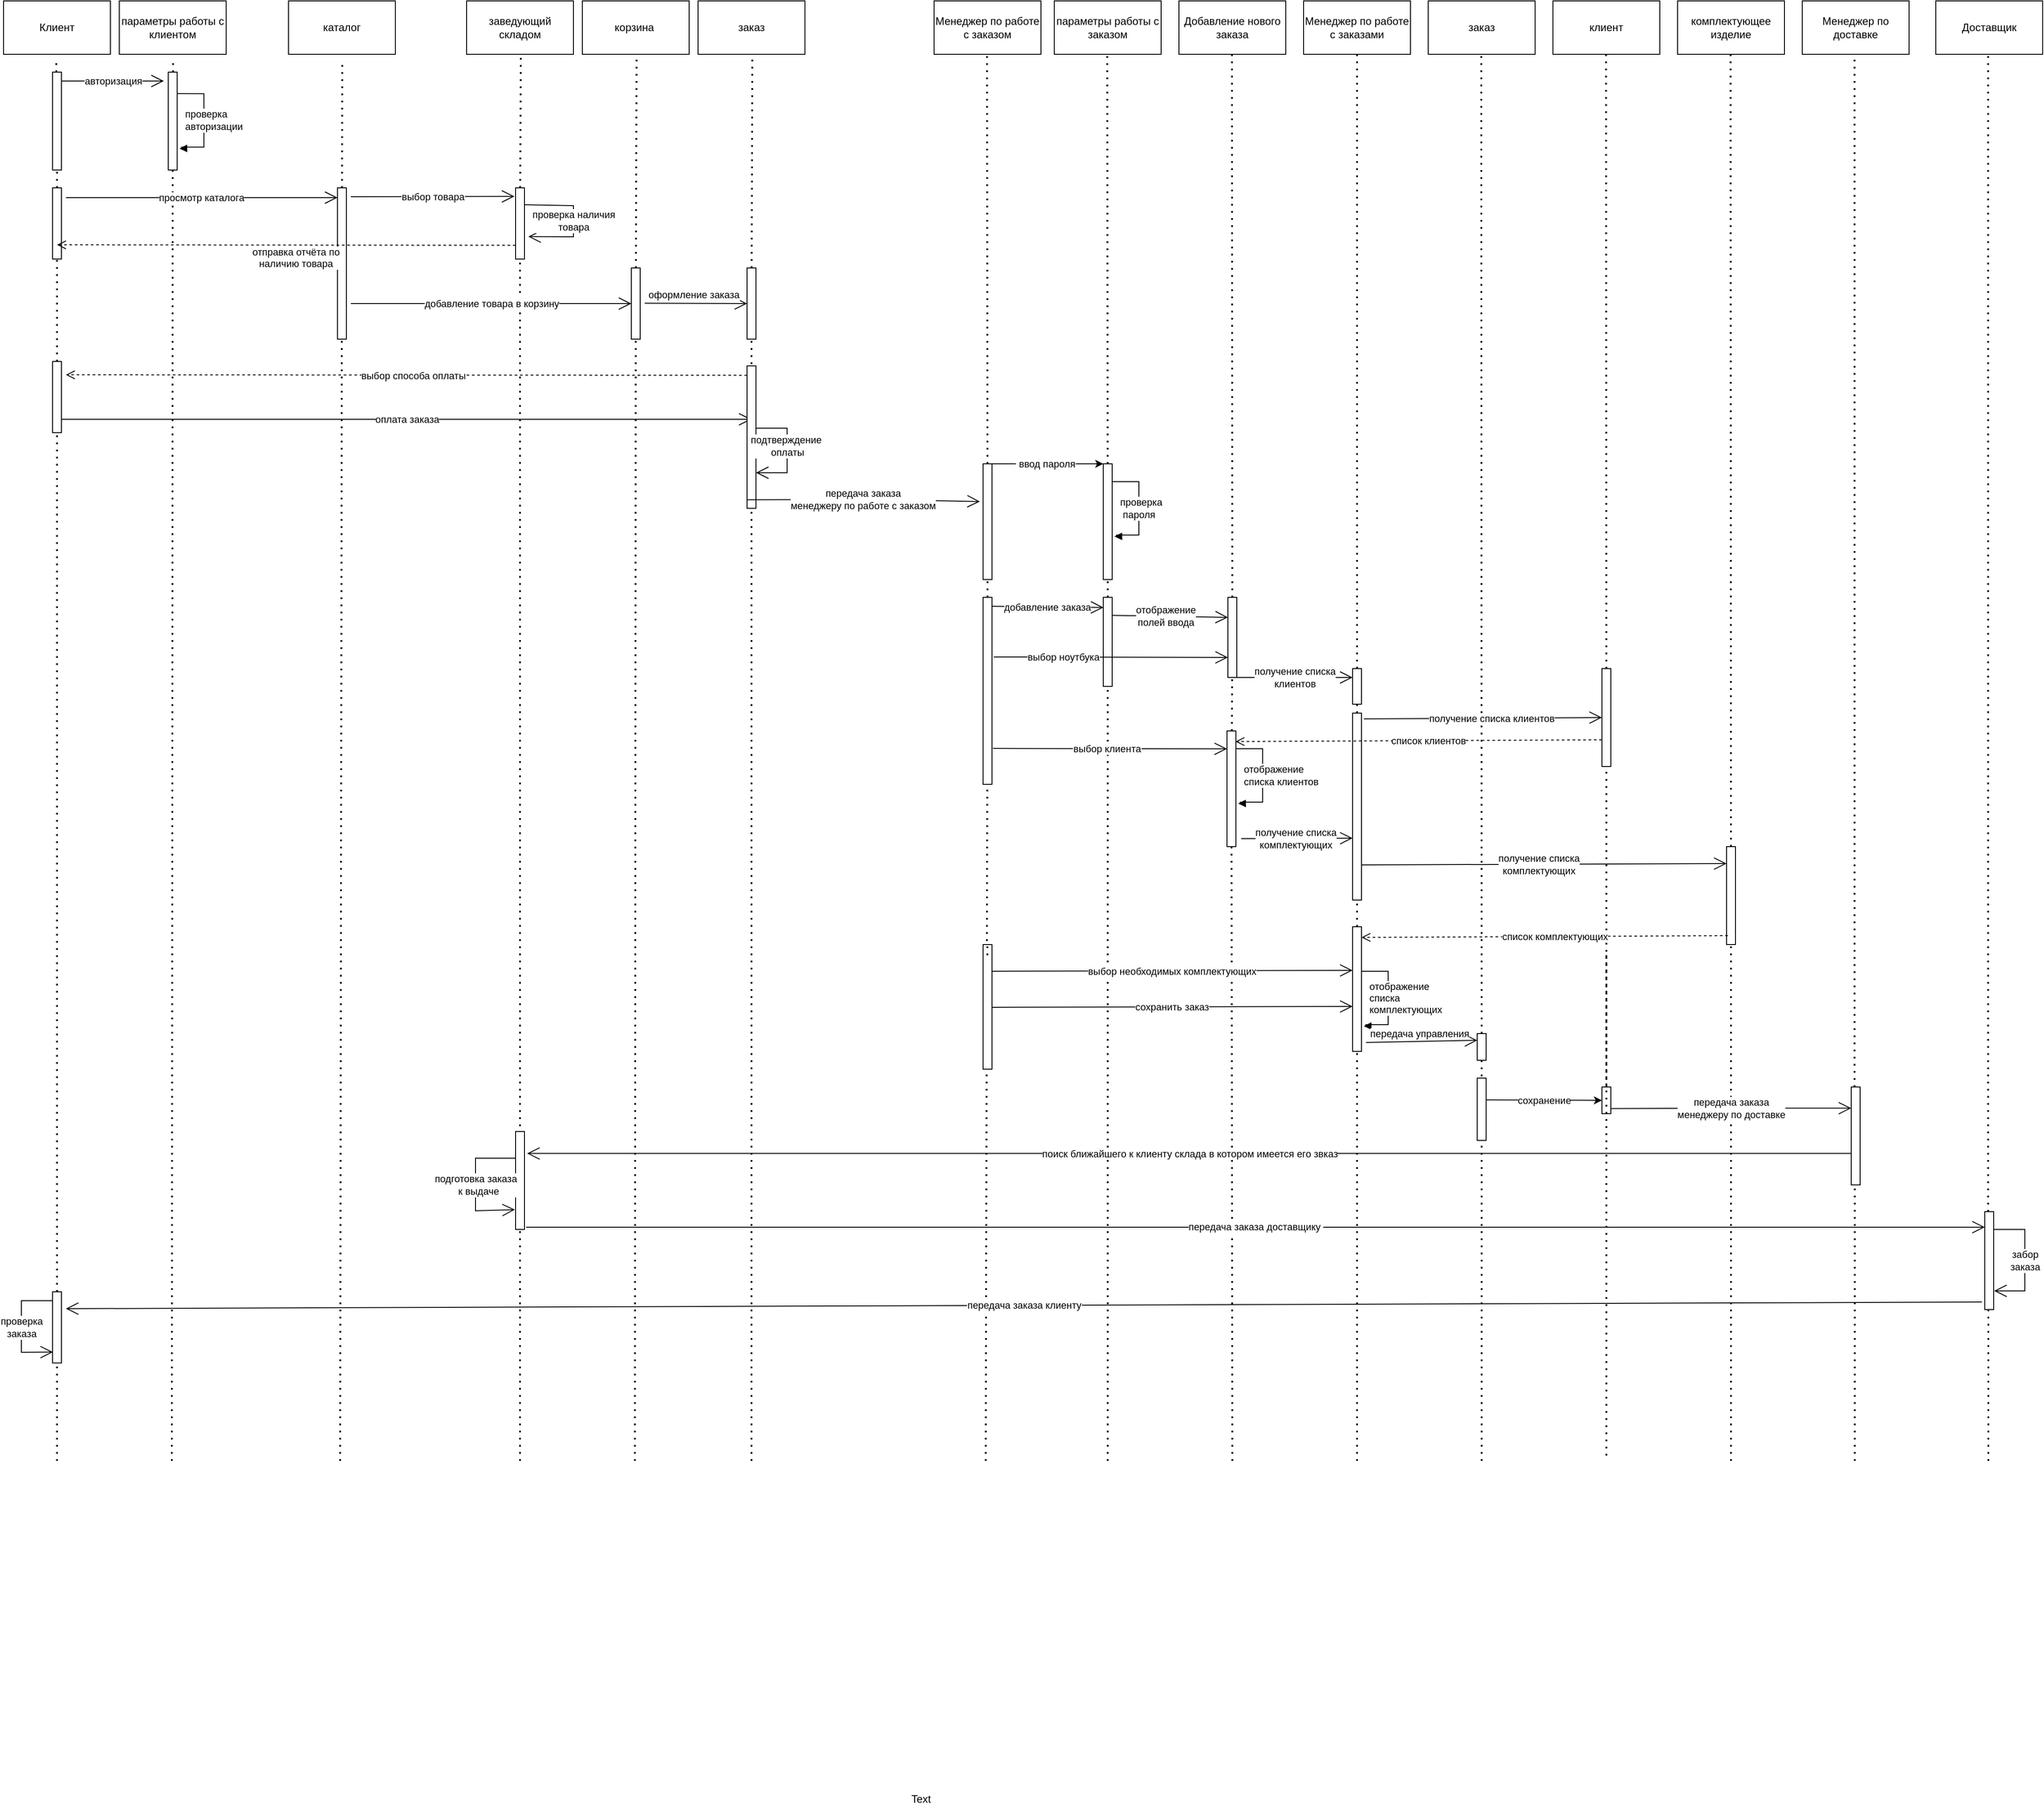 <mxfile version="20.5.3" type="github"><diagram id="D3cl0jSmkVOGp9D-Y4aR" name="Страница 1"><mxGraphModel dx="2815" dy="662" grid="1" gridSize="10" guides="1" tooltips="1" connect="1" arrows="1" fold="1" page="1" pageScale="1" pageWidth="827" pageHeight="1169" math="0" shadow="0"><root><mxCell id="0"/><mxCell id="1" parent="0"/><mxCell id="ZfB3DJJ1F0PXd_A4hIv3-2" value="Менеджер по работе с заказом" style="whiteSpace=wrap;html=1;" parent="1" vertex="1"><mxGeometry x="15" y="80" width="120" height="60" as="geometry"/></mxCell><mxCell id="ZfB3DJJ1F0PXd_A4hIv3-5" value="параметры работы с заказом" style="whiteSpace=wrap;html=1;" parent="1" vertex="1"><mxGeometry x="150" y="80" width="120" height="60" as="geometry"/></mxCell><mxCell id="ZfB3DJJ1F0PXd_A4hIv3-6" value="Добавление нового заказа" style="whiteSpace=wrap;html=1;" parent="1" vertex="1"><mxGeometry x="290" y="80" width="120" height="60" as="geometry"/></mxCell><mxCell id="ZfB3DJJ1F0PXd_A4hIv3-8" value="заказ" style="whiteSpace=wrap;html=1;" parent="1" vertex="1"><mxGeometry x="570" y="80" width="120" height="60" as="geometry"/></mxCell><mxCell id="ZfB3DJJ1F0PXd_A4hIv3-9" value="" style="endArrow=none;dashed=1;html=1;dashPattern=1 3;strokeWidth=2;startArrow=none;rounded=0;" parent="1" source="ZfB3DJJ1F0PXd_A4hIv3-7" edge="1"><mxGeometry width="50" height="50" relative="1" as="geometry"><mxPoint x="74.84" y="1152" as="sourcePoint"/><mxPoint x="74.5" y="140" as="targetPoint"/></mxGeometry></mxCell><mxCell id="ZfB3DJJ1F0PXd_A4hIv3-10" value="" style="endArrow=none;dashed=1;html=1;dashPattern=1 3;strokeWidth=2;startArrow=none;rounded=0;" parent="1" source="ZfB3DJJ1F0PXd_A4hIv3-17" edge="1"><mxGeometry width="50" height="50" relative="1" as="geometry"><mxPoint x="209.84" y="1152" as="sourcePoint"/><mxPoint x="209.5" y="140" as="targetPoint"/></mxGeometry></mxCell><mxCell id="ZfB3DJJ1F0PXd_A4hIv3-11" value="" style="endArrow=none;dashed=1;html=1;dashPattern=1 3;strokeWidth=2;startArrow=none;rounded=0;" parent="1" source="ZfB3DJJ1F0PXd_A4hIv3-29" edge="1"><mxGeometry width="50" height="50" relative="1" as="geometry"><mxPoint x="349.84" y="1152" as="sourcePoint"/><mxPoint x="349.5" y="140" as="targetPoint"/></mxGeometry></mxCell><mxCell id="ZfB3DJJ1F0PXd_A4hIv3-12" value="" style="endArrow=none;dashed=1;html=1;dashPattern=1 3;strokeWidth=2;startArrow=none;rounded=0;" parent="1" source="ZfB3DJJ1F0PXd_A4hIv3-37" target="ZfB3DJJ1F0PXd_A4hIv3-14" edge="1"><mxGeometry width="50" height="50" relative="1" as="geometry"><mxPoint x="489.84" y="1152" as="sourcePoint"/><mxPoint x="489.5" y="140" as="targetPoint"/></mxGeometry></mxCell><mxCell id="ZfB3DJJ1F0PXd_A4hIv3-13" value="" style="endArrow=none;dashed=1;html=1;dashPattern=1 3;strokeWidth=2;startArrow=none;rounded=0;" parent="1" source="ZfB3DJJ1F0PXd_A4hIv3-69" edge="1"><mxGeometry width="50" height="50" relative="1" as="geometry"><mxPoint x="629.84" y="1152" as="sourcePoint"/><mxPoint x="629.5" y="140" as="targetPoint"/></mxGeometry></mxCell><mxCell id="ZfB3DJJ1F0PXd_A4hIv3-14" value="Менеджер по работе с заказами" style="whiteSpace=wrap;html=1;" parent="1" vertex="1"><mxGeometry x="430" y="80" width="120" height="60" as="geometry"/></mxCell><mxCell id="ZfB3DJJ1F0PXd_A4hIv3-7" value="" style="whiteSpace=wrap;html=1;" parent="1" vertex="1"><mxGeometry x="70" y="600" width="10" height="130" as="geometry"/></mxCell><mxCell id="ZfB3DJJ1F0PXd_A4hIv3-15" value="" style="endArrow=none;dashed=1;html=1;dashPattern=1 3;strokeWidth=2;startArrow=none;rounded=0;" parent="1" source="ZfB3DJJ1F0PXd_A4hIv3-24" target="ZfB3DJJ1F0PXd_A4hIv3-7" edge="1"><mxGeometry width="50" height="50" relative="1" as="geometry"><mxPoint x="74.84" y="1592" as="sourcePoint"/><mxPoint x="74.5" y="580" as="targetPoint"/></mxGeometry></mxCell><mxCell id="ZfB3DJJ1F0PXd_A4hIv3-16" value="&amp;nbsp;ввод пароля" style="endArrow=classic;html=1;entryX=0;entryY=0;entryDx=0;entryDy=0;exitX=1;exitY=0;exitDx=0;exitDy=0;rounded=0;" parent="1" source="ZfB3DJJ1F0PXd_A4hIv3-7" target="ZfB3DJJ1F0PXd_A4hIv3-17" edge="1"><mxGeometry x="-0.04" width="50" height="50" relative="1" as="geometry"><mxPoint x="90" y="600" as="sourcePoint"/><mxPoint x="200" y="610" as="targetPoint"/><mxPoint as="offset"/></mxGeometry></mxCell><mxCell id="ZfB3DJJ1F0PXd_A4hIv3-17" value="" style="whiteSpace=wrap;html=1;" parent="1" vertex="1"><mxGeometry x="205" y="600" width="10" height="130" as="geometry"/></mxCell><mxCell id="ZfB3DJJ1F0PXd_A4hIv3-18" value="" style="endArrow=none;dashed=1;html=1;dashPattern=1 3;strokeWidth=2;startArrow=none;rounded=0;" parent="1" source="ZfB3DJJ1F0PXd_A4hIv3-26" target="ZfB3DJJ1F0PXd_A4hIv3-17" edge="1"><mxGeometry width="50" height="50" relative="1" as="geometry"><mxPoint x="209.84" y="1592" as="sourcePoint"/><mxPoint x="209.5" y="580" as="targetPoint"/></mxGeometry></mxCell><mxCell id="ZfB3DJJ1F0PXd_A4hIv3-22" value="проверка&amp;nbsp;&lt;br&gt;&amp;nbsp;пароля" style="edgeStyle=orthogonalEdgeStyle;html=1;align=left;spacingLeft=2;endArrow=block;entryX=1.262;entryY=0.628;entryDx=0;entryDy=0;entryPerimeter=0;rounded=0;" parent="1" target="ZfB3DJJ1F0PXd_A4hIv3-17" edge="1"><mxGeometry x="0.009" y="-25" relative="1" as="geometry"><mxPoint x="215" y="620" as="sourcePoint"/><Array as="points"><mxPoint x="245" y="620"/><mxPoint x="245" y="680"/><mxPoint x="220" y="680"/><mxPoint x="220" y="682"/></Array><mxPoint x="220" y="640" as="targetPoint"/><mxPoint as="offset"/></mxGeometry></mxCell><mxCell id="ZfB3DJJ1F0PXd_A4hIv3-24" value="" style="whiteSpace=wrap;html=1;" parent="1" vertex="1"><mxGeometry x="70" y="750" width="10" height="210" as="geometry"/></mxCell><mxCell id="ZfB3DJJ1F0PXd_A4hIv3-25" value="" style="endArrow=none;dashed=1;html=1;dashPattern=1 3;strokeWidth=2;startArrow=none;rounded=0;" parent="1" target="ZfB3DJJ1F0PXd_A4hIv3-24" edge="1"><mxGeometry width="50" height="50" relative="1" as="geometry"><mxPoint x="73" y="1720" as="sourcePoint"/><mxPoint x="74.989" y="730" as="targetPoint"/></mxGeometry></mxCell><mxCell id="ZfB3DJJ1F0PXd_A4hIv3-27" value="" style="endArrow=none;dashed=1;html=1;dashPattern=1 3;strokeWidth=2;rounded=0;" parent="1" target="ZfB3DJJ1F0PXd_A4hIv3-26" edge="1"><mxGeometry width="50" height="50" relative="1" as="geometry"><mxPoint x="210" y="1720" as="sourcePoint"/><mxPoint x="209.989" y="290" as="targetPoint"/></mxGeometry></mxCell><mxCell id="ZfB3DJJ1F0PXd_A4hIv3-28" value="добавление заказа" style="endArrow=open;endFill=1;endSize=12;html=1;entryX=0.021;entryY=0.114;entryDx=0;entryDy=0;entryPerimeter=0;rounded=0;" parent="1" target="ZfB3DJJ1F0PXd_A4hIv3-26" edge="1"><mxGeometry width="160" relative="1" as="geometry"><mxPoint x="80" y="760" as="sourcePoint"/><mxPoint x="200" y="760" as="targetPoint"/></mxGeometry></mxCell><mxCell id="ZfB3DJJ1F0PXd_A4hIv3-29" value="" style="whiteSpace=wrap;html=1;" parent="1" vertex="1"><mxGeometry x="345" y="750" width="10" height="90" as="geometry"/></mxCell><mxCell id="ZfB3DJJ1F0PXd_A4hIv3-30" value="" style="endArrow=none;dashed=1;html=1;dashPattern=1 3;strokeWidth=2;startArrow=none;rounded=0;" parent="1" source="ZfB3DJJ1F0PXd_A4hIv3-41" target="ZfB3DJJ1F0PXd_A4hIv3-29" edge="1"><mxGeometry width="50" height="50" relative="1" as="geometry"><mxPoint x="349.84" y="1592" as="sourcePoint"/><mxPoint x="349.5" y="580" as="targetPoint"/></mxGeometry></mxCell><mxCell id="ZfB3DJJ1F0PXd_A4hIv3-31" value="отображение &lt;br&gt;полей ввода" style="endArrow=open;endFill=1;endSize=12;html=1;entryX=0;entryY=0.25;entryDx=0;entryDy=0;rounded=0;" parent="1" target="ZfB3DJJ1F0PXd_A4hIv3-29" edge="1"><mxGeometry width="160" relative="1" as="geometry"><mxPoint x="205" y="770" as="sourcePoint"/><mxPoint x="340" y="770" as="targetPoint"/></mxGeometry></mxCell><mxCell id="ZfB3DJJ1F0PXd_A4hIv3-26" value="" style="whiteSpace=wrap;html=1;" parent="1" vertex="1"><mxGeometry x="205" y="750" width="10" height="100" as="geometry"/></mxCell><mxCell id="ZfB3DJJ1F0PXd_A4hIv3-35" value="выбор ноутбука" style="endArrow=open;endFill=1;endSize=12;html=1;entryX=0;entryY=0.75;entryDx=0;entryDy=0;rounded=0;" parent="1" target="ZfB3DJJ1F0PXd_A4hIv3-29" edge="1"><mxGeometry x="-0.407" width="160" relative="1" as="geometry"><mxPoint x="82" y="817" as="sourcePoint"/><mxPoint x="240" y="820" as="targetPoint"/><mxPoint as="offset"/></mxGeometry></mxCell><mxCell id="ZfB3DJJ1F0PXd_A4hIv3-37" value="" style="whiteSpace=wrap;html=1;" parent="1" vertex="1"><mxGeometry x="485" y="830" width="10" height="40" as="geometry"/></mxCell><mxCell id="ZfB3DJJ1F0PXd_A4hIv3-38" value="" style="endArrow=none;dashed=1;html=1;dashPattern=1 3;strokeWidth=2;startArrow=none;rounded=0;" parent="1" source="ZfB3DJJ1F0PXd_A4hIv3-46" target="ZfB3DJJ1F0PXd_A4hIv3-37" edge="1"><mxGeometry width="50" height="50" relative="1" as="geometry"><mxPoint x="489.84" y="1592" as="sourcePoint"/><mxPoint x="489.995" y="580" as="targetPoint"/></mxGeometry></mxCell><mxCell id="ZfB3DJJ1F0PXd_A4hIv3-39" value="получение списка &lt;br&gt;клиентов" style="endArrow=open;endFill=1;endSize=12;html=1;entryX=0;entryY=0.25;entryDx=0;entryDy=0;rounded=0;" parent="1" target="ZfB3DJJ1F0PXd_A4hIv3-37" edge="1"><mxGeometry x="0.071" width="160" relative="1" as="geometry"><mxPoint x="345" y="840" as="sourcePoint"/><mxPoint x="608" y="840.5" as="targetPoint"/><mxPoint as="offset"/></mxGeometry></mxCell><mxCell id="ZfB3DJJ1F0PXd_A4hIv3-41" value="" style="whiteSpace=wrap;html=1;" parent="1" vertex="1"><mxGeometry x="344" y="900" width="10" height="130" as="geometry"/></mxCell><mxCell id="ZfB3DJJ1F0PXd_A4hIv3-42" value="" style="endArrow=none;dashed=1;html=1;dashPattern=1 3;strokeWidth=2;rounded=0;" parent="1" target="ZfB3DJJ1F0PXd_A4hIv3-41" edge="1"><mxGeometry width="50" height="50" relative="1" as="geometry"><mxPoint x="350" y="1720" as="sourcePoint"/><mxPoint x="349.991" y="400" as="targetPoint"/></mxGeometry></mxCell><mxCell id="ZfB3DJJ1F0PXd_A4hIv3-43" value="выбор клиента" style="endArrow=open;endFill=1;endSize=12;html=1;entryX=0;entryY=0.75;entryDx=0;entryDy=0;rounded=0;" parent="1" edge="1"><mxGeometry x="-0.027" width="160" relative="1" as="geometry"><mxPoint x="81" y="919.66" as="sourcePoint"/><mxPoint x="344" y="920.16" as="targetPoint"/><mxPoint as="offset"/></mxGeometry></mxCell><mxCell id="ZfB3DJJ1F0PXd_A4hIv3-45" value="отображение &lt;br&gt;списка клиентов" style="edgeStyle=orthogonalEdgeStyle;html=1;align=left;spacingLeft=2;endArrow=block;entryX=1.262;entryY=0.628;entryDx=0;entryDy=0;entryPerimeter=0;rounded=0;" parent="1" edge="1"><mxGeometry x="0.009" y="-25" relative="1" as="geometry"><mxPoint x="354" y="920" as="sourcePoint"/><Array as="points"><mxPoint x="384" y="920"/><mxPoint x="384" y="980"/><mxPoint x="359" y="980"/><mxPoint x="359" y="982"/></Array><mxPoint x="356.62" y="981.64" as="targetPoint"/><mxPoint as="offset"/></mxGeometry></mxCell><mxCell id="ZfB3DJJ1F0PXd_A4hIv3-46" value="" style="whiteSpace=wrap;html=1;" parent="1" vertex="1"><mxGeometry x="485" y="880" width="10" height="210" as="geometry"/></mxCell><mxCell id="ZfB3DJJ1F0PXd_A4hIv3-47" value="" style="endArrow=none;dashed=1;html=1;dashPattern=1 3;strokeWidth=2;rounded=0;" parent="1" target="ZfB3DJJ1F0PXd_A4hIv3-46" edge="1"><mxGeometry width="50" height="50" relative="1" as="geometry"><mxPoint x="490" y="1720" as="sourcePoint"/><mxPoint x="489.996" y="430" as="targetPoint"/></mxGeometry></mxCell><mxCell id="ZfB3DJJ1F0PXd_A4hIv3-48" value="комплектующее изделие" style="whiteSpace=wrap;html=1;" parent="1" vertex="1"><mxGeometry x="850" y="80" width="120" height="60" as="geometry"/></mxCell><mxCell id="ZfB3DJJ1F0PXd_A4hIv3-49" value="клиент" style="whiteSpace=wrap;html=1;" parent="1" vertex="1"><mxGeometry x="710" y="80" width="120" height="60" as="geometry"/></mxCell><mxCell id="ZfB3DJJ1F0PXd_A4hIv3-50" value="" style="endArrow=none;dashed=1;html=1;dashPattern=1 3;strokeWidth=2;startArrow=none;rounded=0;" parent="1" source="ZfB3DJJ1F0PXd_A4hIv3-51" edge="1"><mxGeometry width="50" height="50" relative="1" as="geometry"><mxPoint x="770.0" y="1152" as="sourcePoint"/><mxPoint x="769.66" y="140" as="targetPoint"/></mxGeometry></mxCell><mxCell id="ZfB3DJJ1F0PXd_A4hIv3-51" value="" style="whiteSpace=wrap;html=1;" parent="1" vertex="1"><mxGeometry x="765" y="830" width="10" height="110" as="geometry"/></mxCell><mxCell id="ZfB3DJJ1F0PXd_A4hIv3-52" value="" style="endArrow=none;dashed=1;html=1;dashPattern=1 3;strokeWidth=2;startArrow=none;rounded=0;" parent="1" source="ZfB3DJJ1F0PXd_A4hIv3-73" target="ZfB3DJJ1F0PXd_A4hIv3-51" edge="1"><mxGeometry width="50" height="50" relative="1" as="geometry"><mxPoint x="770" y="1592" as="sourcePoint"/><mxPoint x="769.66" y="580" as="targetPoint"/></mxGeometry></mxCell><mxCell id="ZfB3DJJ1F0PXd_A4hIv3-53" value="получение списка клиентов" style="endArrow=open;endFill=1;endSize=12;html=1;entryX=0;entryY=0.5;entryDx=0;entryDy=0;exitX=1.262;exitY=0.031;exitDx=0;exitDy=0;exitPerimeter=0;rounded=0;" parent="1" source="ZfB3DJJ1F0PXd_A4hIv3-46" target="ZfB3DJJ1F0PXd_A4hIv3-51" edge="1"><mxGeometry x="0.071" width="160" relative="1" as="geometry"><mxPoint x="625" y="854.66" as="sourcePoint"/><mxPoint x="765" y="854.66" as="targetPoint"/><mxPoint as="offset"/></mxGeometry></mxCell><mxCell id="ZfB3DJJ1F0PXd_A4hIv3-56" value="список клиентов" style="html=1;verticalAlign=bottom;endArrow=open;dashed=1;endSize=8;entryX=0.948;entryY=0.092;entryDx=0;entryDy=0;entryPerimeter=0;rounded=0;" parent="1" target="ZfB3DJJ1F0PXd_A4hIv3-41" edge="1"><mxGeometry x="-0.052" y="9" relative="1" as="geometry"><mxPoint x="765" y="910" as="sourcePoint"/><mxPoint x="685" y="910" as="targetPoint"/><mxPoint as="offset"/></mxGeometry></mxCell><mxCell id="ZfB3DJJ1F0PXd_A4hIv3-57" value="получение списка &lt;br&gt;комплектующих" style="endArrow=open;endFill=1;endSize=12;html=1;entryX=0;entryY=0.75;entryDx=0;entryDy=0;rounded=0;" parent="1" edge="1"><mxGeometry x="-0.027" width="160" relative="1" as="geometry"><mxPoint x="360" y="1021" as="sourcePoint"/><mxPoint x="485" y="1020.5" as="targetPoint"/><mxPoint as="offset"/></mxGeometry></mxCell><mxCell id="ZfB3DJJ1F0PXd_A4hIv3-58" value="" style="endArrow=none;dashed=1;html=1;dashPattern=1 3;strokeWidth=2;startArrow=none;rounded=0;" parent="1" source="ZfB3DJJ1F0PXd_A4hIv3-59" edge="1"><mxGeometry width="50" height="50" relative="1" as="geometry"><mxPoint x="909.84" y="1152" as="sourcePoint"/><mxPoint x="909.5" y="140" as="targetPoint"/></mxGeometry></mxCell><mxCell id="ZfB3DJJ1F0PXd_A4hIv3-59" value="" style="whiteSpace=wrap;html=1;" parent="1" vertex="1"><mxGeometry x="905" y="1030" width="10" height="110" as="geometry"/></mxCell><mxCell id="ZfB3DJJ1F0PXd_A4hIv3-60" value="" style="endArrow=none;dashed=1;html=1;dashPattern=1 3;strokeWidth=2;rounded=0;" parent="1" target="ZfB3DJJ1F0PXd_A4hIv3-59" edge="1"><mxGeometry width="50" height="50" relative="1" as="geometry"><mxPoint x="910" y="1720" as="sourcePoint"/><mxPoint x="909.5" y="140" as="targetPoint"/></mxGeometry></mxCell><mxCell id="ZfB3DJJ1F0PXd_A4hIv3-61" value="получение списка &lt;br&gt;комплектующих" style="endArrow=open;endFill=1;endSize=12;html=1;entryX=0;entryY=0.173;entryDx=0;entryDy=0;entryPerimeter=0;rounded=0;" parent="1" target="ZfB3DJJ1F0PXd_A4hIv3-59" edge="1"><mxGeometry x="-0.027" width="160" relative="1" as="geometry"><mxPoint x="495" y="1050.5" as="sourcePoint"/><mxPoint x="620" y="1050" as="targetPoint"/><mxPoint as="offset"/></mxGeometry></mxCell><mxCell id="ZfB3DJJ1F0PXd_A4hIv3-62" value="список комплектующих" style="html=1;verticalAlign=bottom;endArrow=open;dashed=1;endSize=8;entryX=0.948;entryY=0.092;entryDx=0;entryDy=0;entryPerimeter=0;rounded=0;" parent="1" edge="1"><mxGeometry x="-0.052" y="9" relative="1" as="geometry"><mxPoint x="906.52" y="1130" as="sourcePoint"/><mxPoint x="495" y="1131.96" as="targetPoint"/><mxPoint as="offset"/></mxGeometry></mxCell><mxCell id="ZfB3DJJ1F0PXd_A4hIv3-63" value="" style="whiteSpace=wrap;html=1;" parent="1" vertex="1"><mxGeometry x="485" y="1120" width="10" height="140" as="geometry"/></mxCell><mxCell id="ZfB3DJJ1F0PXd_A4hIv3-64" value="" style="whiteSpace=wrap;html=1;" parent="1" vertex="1"><mxGeometry x="70" y="1140" width="10" height="140" as="geometry"/></mxCell><mxCell id="ZfB3DJJ1F0PXd_A4hIv3-65" value="" style="endArrow=none;dashed=1;html=1;dashPattern=1 3;strokeWidth=2;rounded=0;" parent="1" target="ZfB3DJJ1F0PXd_A4hIv3-64" edge="1"><mxGeometry width="50" height="50" relative="1" as="geometry"><mxPoint x="74.84" y="1152" as="sourcePoint"/><mxPoint x="74.977" y="520" as="targetPoint"/></mxGeometry></mxCell><mxCell id="ZfB3DJJ1F0PXd_A4hIv3-66" value="выбор необходимых комплектующих" style="endArrow=open;endFill=1;endSize=12;html=1;entryX=0;entryY=0.35;entryDx=0;entryDy=0;entryPerimeter=0;rounded=0;" parent="1" target="ZfB3DJJ1F0PXd_A4hIv3-63" edge="1"><mxGeometry width="160" relative="1" as="geometry"><mxPoint x="80" y="1170" as="sourcePoint"/><mxPoint x="240" y="1170" as="targetPoint"/></mxGeometry></mxCell><mxCell id="ZfB3DJJ1F0PXd_A4hIv3-67" value="сохранить заказ" style="endArrow=open;endFill=1;endSize=12;html=1;entryX=0;entryY=0.35;entryDx=0;entryDy=0;entryPerimeter=0;rounded=0;" parent="1" edge="1"><mxGeometry width="160" relative="1" as="geometry"><mxPoint x="80" y="1210.5" as="sourcePoint"/><mxPoint x="485" y="1209.5" as="targetPoint"/></mxGeometry></mxCell><mxCell id="ZfB3DJJ1F0PXd_A4hIv3-68" value="отображение &lt;br&gt;списка &lt;br&gt;комплектующих" style="edgeStyle=orthogonalEdgeStyle;html=1;align=left;spacingLeft=2;endArrow=block;entryX=1.262;entryY=0.628;entryDx=0;entryDy=0;entryPerimeter=0;rounded=0;" parent="1" edge="1"><mxGeometry x="0.009" y="-25" relative="1" as="geometry"><mxPoint x="495" y="1170" as="sourcePoint"/><Array as="points"><mxPoint x="525" y="1170"/><mxPoint x="525" y="1230"/><mxPoint x="500" y="1230"/><mxPoint x="500" y="1232"/></Array><mxPoint x="497.62" y="1231.64" as="targetPoint"/><mxPoint as="offset"/></mxGeometry></mxCell><mxCell id="ZfB3DJJ1F0PXd_A4hIv3-69" value="" style="whiteSpace=wrap;html=1;" parent="1" vertex="1"><mxGeometry x="625" y="1240" width="10" height="30" as="geometry"/></mxCell><mxCell id="ZfB3DJJ1F0PXd_A4hIv3-70" value="" style="endArrow=none;dashed=1;html=1;dashPattern=1 3;strokeWidth=2;startArrow=none;rounded=0;" parent="1" target="ZfB3DJJ1F0PXd_A4hIv3-69" edge="1"><mxGeometry width="50" height="50" relative="1" as="geometry"><mxPoint x="630" y="1720" as="sourcePoint"/><mxPoint x="629.5" y="580" as="targetPoint"/></mxGeometry></mxCell><mxCell id="ZfB3DJJ1F0PXd_A4hIv3-71" value="" style="whiteSpace=wrap;html=1;" parent="1" vertex="1"><mxGeometry x="625" y="1290" width="10" height="70" as="geometry"/></mxCell><mxCell id="ZfB3DJJ1F0PXd_A4hIv3-73" value="" style="whiteSpace=wrap;html=1;" parent="1" vertex="1"><mxGeometry x="765" y="1300" width="10" height="30" as="geometry"/></mxCell><mxCell id="ZfB3DJJ1F0PXd_A4hIv3-74" value="" style="endArrow=none;dashed=1;html=1;dashPattern=1 3;strokeWidth=2;rounded=0;" parent="1" edge="1"><mxGeometry width="50" height="50" relative="1" as="geometry"><mxPoint x="770" y="1152" as="sourcePoint"/><mxPoint x="770" y="1720" as="targetPoint"/></mxGeometry></mxCell><mxCell id="ZfB3DJJ1F0PXd_A4hIv3-75" value="сохранение" style="endArrow=classic;html=1;entryX=0;entryY=0.5;entryDx=0;entryDy=0;exitX=1;exitY=0;exitDx=0;exitDy=0;rounded=0;" parent="1" target="ZfB3DJJ1F0PXd_A4hIv3-73" edge="1"><mxGeometry width="50" height="50" relative="1" as="geometry"><mxPoint x="635" y="1314.5" as="sourcePoint"/><mxPoint x="760" y="1314.5" as="targetPoint"/></mxGeometry></mxCell><mxCell id="ZfB3DJJ1F0PXd_A4hIv3-76" value="передача управления" style="endArrow=open;endFill=1;endSize=12;html=1;entryX=0;entryY=0.25;entryDx=0;entryDy=0;rounded=0;" parent="1" target="ZfB3DJJ1F0PXd_A4hIv3-69" edge="1"><mxGeometry x="-0.037" y="9" width="160" relative="1" as="geometry"><mxPoint x="500" y="1250" as="sourcePoint"/><mxPoint x="635" y="1250" as="targetPoint"/><mxPoint as="offset"/></mxGeometry></mxCell><mxCell id="aEHaDjH2-V7Qz7xrTCSI-2" value="заказ" style="whiteSpace=wrap;html=1;" parent="1" vertex="1"><mxGeometry x="-250" y="80" width="120" height="60" as="geometry"/></mxCell><mxCell id="aEHaDjH2-V7Qz7xrTCSI-3" value="корзина&amp;nbsp;" style="whiteSpace=wrap;html=1;" parent="1" vertex="1"><mxGeometry x="-380" y="80" width="120" height="60" as="geometry"/></mxCell><mxCell id="aEHaDjH2-V7Qz7xrTCSI-4" value="заведующий складом" style="whiteSpace=wrap;html=1;" parent="1" vertex="1"><mxGeometry x="-510" y="80" width="120" height="60" as="geometry"/></mxCell><mxCell id="aEHaDjH2-V7Qz7xrTCSI-6" value="каталог" style="whiteSpace=wrap;html=1;" parent="1" vertex="1"><mxGeometry x="-710" y="80" width="120" height="60" as="geometry"/></mxCell><mxCell id="aEHaDjH2-V7Qz7xrTCSI-7" value="" style="whiteSpace=wrap;html=1;" parent="1" vertex="1"><mxGeometry x="-900" y="80" width="120" height="60" as="geometry"/></mxCell><mxCell id="aEHaDjH2-V7Qz7xrTCSI-8" value="Клиент" style="whiteSpace=wrap;html=1;" parent="1" vertex="1"><mxGeometry x="-1030" y="80" width="120" height="60" as="geometry"/></mxCell><mxCell id="aEHaDjH2-V7Qz7xrTCSI-13" value="" style="endArrow=none;dashed=1;html=1;dashPattern=1 3;strokeWidth=2;startArrow=none;rounded=0;" parent="1" source="aEHaDjH2-V7Qz7xrTCSI-24" edge="1"><mxGeometry x="0.059" y="59" width="50" height="50" relative="1" as="geometry"><mxPoint x="-972" y="1213.333" as="sourcePoint"/><mxPoint x="-970.83" y="150" as="targetPoint"/><mxPoint as="offset"/></mxGeometry></mxCell><mxCell id="aEHaDjH2-V7Qz7xrTCSI-14" value="" style="endArrow=none;dashed=1;html=1;dashPattern=1 3;strokeWidth=2;startArrow=none;rounded=0;" parent="1" source="aEHaDjH2-V7Qz7xrTCSI-27" edge="1"><mxGeometry width="50" height="50" relative="1" as="geometry"><mxPoint x="-840.83" y="1213.333" as="sourcePoint"/><mxPoint x="-839.66" y="150" as="targetPoint"/></mxGeometry></mxCell><mxCell id="aEHaDjH2-V7Qz7xrTCSI-15" value="" style="endArrow=none;dashed=1;html=1;dashPattern=1 3;strokeWidth=2;startArrow=none;rounded=0;" parent="1" source="aEHaDjH2-V7Qz7xrTCSI-34" edge="1"><mxGeometry width="50" height="50" relative="1" as="geometry"><mxPoint x="-650.83" y="1213.333" as="sourcePoint"/><mxPoint x="-649.66" y="150" as="targetPoint"/></mxGeometry></mxCell><mxCell id="aEHaDjH2-V7Qz7xrTCSI-17" value="" style="endArrow=none;dashed=1;html=1;dashPattern=1 3;strokeWidth=2;startArrow=none;rounded=0;" parent="1" source="aEHaDjH2-V7Qz7xrTCSI-40" edge="1"><mxGeometry width="50" height="50" relative="1" as="geometry"><mxPoint x="-450.25" y="1203.333" as="sourcePoint"/><mxPoint x="-449.08" y="140" as="targetPoint"/></mxGeometry></mxCell><mxCell id="aEHaDjH2-V7Qz7xrTCSI-18" value="" style="endArrow=none;dashed=1;html=1;dashPattern=1 3;strokeWidth=2;startArrow=none;rounded=0;" parent="1" source="aEHaDjH2-V7Qz7xrTCSI-48" edge="1"><mxGeometry width="50" height="50" relative="1" as="geometry"><mxPoint x="-320.25" y="1203.333" as="sourcePoint"/><mxPoint x="-319.08" y="140" as="targetPoint"/></mxGeometry></mxCell><mxCell id="aEHaDjH2-V7Qz7xrTCSI-20" value="" style="endArrow=none;dashed=1;html=1;dashPattern=1 3;strokeWidth=2;startArrow=none;rounded=0;" parent="1" source="aEHaDjH2-V7Qz7xrTCSI-55" edge="1"><mxGeometry width="50" height="50" relative="1" as="geometry"><mxPoint x="-190.25" y="1203.333" as="sourcePoint"/><mxPoint x="-189.08" y="140" as="targetPoint"/></mxGeometry></mxCell><mxCell id="aEHaDjH2-V7Qz7xrTCSI-24" value="" style="whiteSpace=wrap;html=1;" parent="1" vertex="1"><mxGeometry x="-975" y="160" width="10" height="110" as="geometry"/></mxCell><mxCell id="aEHaDjH2-V7Qz7xrTCSI-25" value="" style="endArrow=none;dashed=1;html=1;dashPattern=1 3;strokeWidth=2;startArrow=none;rounded=0;" parent="1" source="aEHaDjH2-V7Qz7xrTCSI-32" target="aEHaDjH2-V7Qz7xrTCSI-24" edge="1"><mxGeometry x="0.059" y="59" width="50" height="50" relative="1" as="geometry"><mxPoint x="-972" y="1213.333" as="sourcePoint"/><mxPoint x="-970.83" y="150" as="targetPoint"/><mxPoint as="offset"/></mxGeometry></mxCell><mxCell id="aEHaDjH2-V7Qz7xrTCSI-26" value="параметры работы с клиентом" style="whiteSpace=wrap;html=1;" parent="1" vertex="1"><mxGeometry x="-900" y="80" width="120" height="60" as="geometry"/></mxCell><mxCell id="aEHaDjH2-V7Qz7xrTCSI-27" value="" style="whiteSpace=wrap;html=1;" parent="1" vertex="1"><mxGeometry x="-845" y="160" width="10" height="110" as="geometry"/></mxCell><mxCell id="aEHaDjH2-V7Qz7xrTCSI-28" value="" style="endArrow=none;dashed=1;html=1;dashPattern=1 3;strokeWidth=2;startArrow=none;rounded=0;" parent="1" target="aEHaDjH2-V7Qz7xrTCSI-27" edge="1"><mxGeometry width="50" height="50" relative="1" as="geometry"><mxPoint x="-841" y="1720" as="sourcePoint"/><mxPoint x="-839.66" y="150" as="targetPoint"/></mxGeometry></mxCell><mxCell id="aEHaDjH2-V7Qz7xrTCSI-29" value="авторизация" style="endArrow=open;endFill=1;endSize=12;html=1;rounded=0;" parent="1" edge="1"><mxGeometry width="160" relative="1" as="geometry"><mxPoint x="-965" y="170" as="sourcePoint"/><mxPoint x="-850" y="170" as="targetPoint"/></mxGeometry></mxCell><mxCell id="aEHaDjH2-V7Qz7xrTCSI-30" value="проверка &lt;br&gt;авторизации" style="edgeStyle=orthogonalEdgeStyle;html=1;align=left;spacingLeft=2;endArrow=block;entryX=1.262;entryY=0.628;entryDx=0;entryDy=0;entryPerimeter=0;rounded=0;" parent="1" edge="1"><mxGeometry x="0.009" y="-25" relative="1" as="geometry"><mxPoint x="-835" y="184.18" as="sourcePoint"/><Array as="points"><mxPoint x="-805" y="184.18"/><mxPoint x="-805" y="244.18"/><mxPoint x="-830" y="244.18"/><mxPoint x="-830" y="246.18"/></Array><mxPoint x="-832.38" y="245.82" as="targetPoint"/><mxPoint as="offset"/></mxGeometry></mxCell><mxCell id="aEHaDjH2-V7Qz7xrTCSI-32" value="" style="whiteSpace=wrap;html=1;" parent="1" vertex="1"><mxGeometry x="-975" y="290" width="10" height="80" as="geometry"/></mxCell><mxCell id="aEHaDjH2-V7Qz7xrTCSI-33" value="" style="endArrow=none;dashed=1;html=1;dashPattern=1 3;strokeWidth=2;startArrow=none;rounded=0;" parent="1" source="HXMosi2Rfnzd-5hlv8M6-1" target="aEHaDjH2-V7Qz7xrTCSI-32" edge="1"><mxGeometry x="0.059" y="59" width="50" height="50" relative="1" as="geometry"><mxPoint x="-972" y="1213.333" as="sourcePoint"/><mxPoint x="-970.11" y="270" as="targetPoint"/><mxPoint as="offset"/></mxGeometry></mxCell><mxCell id="aEHaDjH2-V7Qz7xrTCSI-34" value="" style="whiteSpace=wrap;html=1;" parent="1" vertex="1"><mxGeometry x="-655" y="290" width="10" height="170" as="geometry"/></mxCell><mxCell id="aEHaDjH2-V7Qz7xrTCSI-35" value="" style="endArrow=none;dashed=1;html=1;dashPattern=1 3;strokeWidth=2;startArrow=none;rounded=0;" parent="1" target="aEHaDjH2-V7Qz7xrTCSI-34" edge="1"><mxGeometry width="50" height="50" relative="1" as="geometry"><mxPoint x="-652" y="1720" as="sourcePoint"/><mxPoint x="-649.66" y="150" as="targetPoint"/></mxGeometry></mxCell><mxCell id="aEHaDjH2-V7Qz7xrTCSI-36" value="просмотр каталога" style="endArrow=open;endFill=1;endSize=12;html=1;exitX=1.5;exitY=0.138;exitDx=0;exitDy=0;exitPerimeter=0;rounded=0;" parent="1" source="aEHaDjH2-V7Qz7xrTCSI-32" edge="1"><mxGeometry width="160" relative="1" as="geometry"><mxPoint x="-903" y="300" as="sourcePoint"/><mxPoint x="-655" y="301" as="targetPoint"/></mxGeometry></mxCell><mxCell id="aEHaDjH2-V7Qz7xrTCSI-40" value="" style="whiteSpace=wrap;html=1;" parent="1" vertex="1"><mxGeometry x="-455" y="290" width="10" height="80" as="geometry"/></mxCell><mxCell id="aEHaDjH2-V7Qz7xrTCSI-41" value="" style="endArrow=none;dashed=1;html=1;dashPattern=1 3;strokeWidth=2;startArrow=none;rounded=0;" parent="1" target="aEHaDjH2-V7Qz7xrTCSI-40" edge="1"><mxGeometry width="50" height="50" relative="1" as="geometry"><mxPoint x="-450" y="1720" as="sourcePoint"/><mxPoint x="-449.08" y="140" as="targetPoint"/></mxGeometry></mxCell><mxCell id="aEHaDjH2-V7Qz7xrTCSI-42" value="выбор товара" style="endArrow=open;endFill=1;endSize=12;html=1;entryX=-0.13;entryY=0.12;entryDx=0;entryDy=0;entryPerimeter=0;rounded=0;" parent="1" target="aEHaDjH2-V7Qz7xrTCSI-40" edge="1"><mxGeometry width="160" relative="1" as="geometry"><mxPoint x="-640" y="300" as="sourcePoint"/><mxPoint x="-585" y="300" as="targetPoint"/></mxGeometry></mxCell><mxCell id="aEHaDjH2-V7Qz7xrTCSI-43" value="проверка наличия&lt;br&gt;товара" style="endArrow=open;endFill=1;endSize=12;html=1;entryX=1.435;entryY=0.685;entryDx=0;entryDy=0;entryPerimeter=0;rounded=0;" parent="1" target="aEHaDjH2-V7Qz7xrTCSI-40" edge="1"><mxGeometry x="0.024" width="160" relative="1" as="geometry"><mxPoint x="-445" y="309" as="sourcePoint"/><mxPoint x="-330" y="309" as="targetPoint"/><Array as="points"><mxPoint x="-390" y="310"/><mxPoint x="-390" y="345"/></Array><mxPoint as="offset"/></mxGeometry></mxCell><mxCell id="aEHaDjH2-V7Qz7xrTCSI-45" value="отправка отчёта по &lt;br&gt;наличию товара" style="html=1;verticalAlign=bottom;endArrow=open;dashed=1;endSize=8;rounded=0;" parent="1" edge="1"><mxGeometry x="-0.043" y="30" relative="1" as="geometry"><mxPoint x="-455" y="354.57" as="sourcePoint"/><mxPoint x="-970" y="354" as="targetPoint"/><mxPoint as="offset"/></mxGeometry></mxCell><mxCell id="aEHaDjH2-V7Qz7xrTCSI-48" value="" style="whiteSpace=wrap;html=1;" parent="1" vertex="1"><mxGeometry x="-325" y="380" width="10" height="80" as="geometry"/></mxCell><mxCell id="aEHaDjH2-V7Qz7xrTCSI-49" value="" style="endArrow=none;dashed=1;html=1;dashPattern=1 3;strokeWidth=2;startArrow=none;rounded=0;" parent="1" target="aEHaDjH2-V7Qz7xrTCSI-48" edge="1"><mxGeometry width="50" height="50" relative="1" as="geometry"><mxPoint x="-321" y="1720" as="sourcePoint"/><mxPoint x="-319.08" y="140" as="targetPoint"/></mxGeometry></mxCell><mxCell id="aEHaDjH2-V7Qz7xrTCSI-50" value="добавление товара в корзину" style="endArrow=open;endFill=1;endSize=12;html=1;entryX=0;entryY=0.5;entryDx=0;entryDy=0;rounded=0;" parent="1" target="aEHaDjH2-V7Qz7xrTCSI-48" edge="1"><mxGeometry width="160" relative="1" as="geometry"><mxPoint x="-640" y="420" as="sourcePoint"/><mxPoint x="-545" y="419.57" as="targetPoint"/></mxGeometry></mxCell><mxCell id="aEHaDjH2-V7Qz7xrTCSI-55" value="" style="whiteSpace=wrap;html=1;" parent="1" vertex="1"><mxGeometry x="-195" y="380" width="10" height="80" as="geometry"/></mxCell><mxCell id="aEHaDjH2-V7Qz7xrTCSI-56" value="" style="endArrow=none;dashed=1;html=1;dashPattern=1 3;strokeWidth=2;startArrow=none;rounded=0;" parent="1" target="aEHaDjH2-V7Qz7xrTCSI-55" edge="1"><mxGeometry width="50" height="50" relative="1" as="geometry"><mxPoint x="-190" y="1720" as="sourcePoint"/><mxPoint x="-189.08" y="140" as="targetPoint"/></mxGeometry></mxCell><mxCell id="aEHaDjH2-V7Qz7xrTCSI-57" value="оформление заказа" style="endArrow=open;endFill=1;endSize=12;html=1;rounded=0;" parent="1" edge="1"><mxGeometry x="-0.044" y="10" width="160" relative="1" as="geometry"><mxPoint x="-310.0" y="419.57" as="sourcePoint"/><mxPoint x="-195" y="420" as="targetPoint"/><mxPoint as="offset"/></mxGeometry></mxCell><mxCell id="HXMosi2Rfnzd-5hlv8M6-1" value="" style="whiteSpace=wrap;html=1;" parent="1" vertex="1"><mxGeometry x="-975" y="485" width="10" height="80" as="geometry"/></mxCell><mxCell id="HXMosi2Rfnzd-5hlv8M6-2" value="" style="endArrow=none;dashed=1;html=1;dashPattern=1 3;strokeWidth=2;startArrow=none;rounded=0;" parent="1" source="e_84W81bHMhNglRJCe3D-22" target="HXMosi2Rfnzd-5hlv8M6-1" edge="1"><mxGeometry x="0.059" y="59" width="50" height="50" relative="1" as="geometry"><mxPoint x="-970" y="1720" as="sourcePoint"/><mxPoint x="-970.091" y="370" as="targetPoint"/><mxPoint as="offset"/></mxGeometry></mxCell><mxCell id="HXMosi2Rfnzd-5hlv8M6-4" value="оплата заказа" style="endArrow=open;endFill=1;endSize=12;html=1;rounded=0;" parent="1" edge="1"><mxGeometry width="160" relative="1" as="geometry"><mxPoint x="-965" y="550" as="sourcePoint"/><mxPoint x="-190" y="550" as="targetPoint"/></mxGeometry></mxCell><mxCell id="HXMosi2Rfnzd-5hlv8M6-5" value="" style="whiteSpace=wrap;html=1;" parent="1" vertex="1"><mxGeometry x="-195" y="490" width="10" height="160" as="geometry"/></mxCell><mxCell id="HXMosi2Rfnzd-5hlv8M6-6" value="выбор способа оплаты" style="html=1;verticalAlign=bottom;endArrow=open;dashed=1;endSize=8;rounded=0;" parent="1" edge="1"><mxGeometry x="-0.02" y="10" relative="1" as="geometry"><mxPoint x="-195.0" y="500.57" as="sourcePoint"/><mxPoint x="-960" y="500" as="targetPoint"/><mxPoint as="offset"/></mxGeometry></mxCell><mxCell id="HXMosi2Rfnzd-5hlv8M6-8" value="подтверждение&amp;nbsp; &lt;br&gt;оплаты" style="endArrow=open;endFill=1;endSize=12;html=1;entryX=1;entryY=0.75;entryDx=0;entryDy=0;rounded=0;" parent="1" target="HXMosi2Rfnzd-5hlv8M6-5" edge="1"><mxGeometry x="-0.083" width="160" relative="1" as="geometry"><mxPoint x="-185" y="560" as="sourcePoint"/><mxPoint x="58.7" y="500.0" as="targetPoint"/><Array as="points"><mxPoint x="-150" y="560"/><mxPoint x="-150" y="610"/></Array><mxPoint as="offset"/></mxGeometry></mxCell><mxCell id="HXMosi2Rfnzd-5hlv8M6-9" value="передача заказа&lt;br&gt;менеджеру по работе с заказом" style="endArrow=open;endFill=1;endSize=12;html=1;entryX=-0.357;entryY=0.326;entryDx=0;entryDy=0;rounded=0;entryPerimeter=0;" parent="1" target="ZfB3DJJ1F0PXd_A4hIv3-7" edge="1"><mxGeometry width="160" relative="1" as="geometry"><mxPoint x="-195" y="640.4" as="sourcePoint"/><mxPoint x="80" y="640" as="targetPoint"/><Array as="points"><mxPoint x="-60" y="640"/></Array></mxGeometry></mxCell><mxCell id="e_84W81bHMhNglRJCe3D-1" value="Text" style="text;html=1;align=center;verticalAlign=middle;resizable=0;points=[];autosize=1;strokeColor=none;fillColor=none;" parent="1" vertex="1"><mxGeometry x="-20" y="2090" width="40" height="20" as="geometry"/></mxCell><mxCell id="e_84W81bHMhNglRJCe3D-2" value="Менеджер по доставке" style="rounded=0;whiteSpace=wrap;html=1;" parent="1" vertex="1"><mxGeometry x="990" y="80" width="120" height="60" as="geometry"/></mxCell><mxCell id="e_84W81bHMhNglRJCe3D-3" value="" style="endArrow=none;dashed=1;html=1;dashPattern=1 3;strokeWidth=2;startArrow=none;rounded=0;" parent="1" source="e_84W81bHMhNglRJCe3D-5" edge="1"><mxGeometry width="50" height="50" relative="1" as="geometry"><mxPoint x="1049" y="1720" as="sourcePoint"/><mxPoint x="1048.75" y="140" as="targetPoint"/></mxGeometry></mxCell><mxCell id="e_84W81bHMhNglRJCe3D-5" value="" style="html=1;points=[];perimeter=orthogonalPerimeter;" parent="1" vertex="1"><mxGeometry x="1045" y="1300" width="10" height="110" as="geometry"/></mxCell><mxCell id="e_84W81bHMhNglRJCe3D-6" value="" style="endArrow=none;dashed=1;html=1;dashPattern=1 3;strokeWidth=2;startArrow=none;rounded=0;" parent="1" target="e_84W81bHMhNglRJCe3D-5" edge="1"><mxGeometry width="50" height="50" relative="1" as="geometry"><mxPoint x="1049" y="1720" as="sourcePoint"/><mxPoint x="1048.75" y="140" as="targetPoint"/></mxGeometry></mxCell><mxCell id="e_84W81bHMhNglRJCe3D-7" value="передача заказа&lt;br&gt;менеджеру по доставке" style="endArrow=open;endFill=1;endSize=12;html=1;rounded=0;" parent="1" target="e_84W81bHMhNglRJCe3D-5" edge="1"><mxGeometry width="160" relative="1" as="geometry"><mxPoint x="775" y="1324.21" as="sourcePoint"/><mxPoint x="1036.43" y="1326.19" as="targetPoint"/><Array as="points"><mxPoint x="910" y="1323.81"/></Array></mxGeometry></mxCell><mxCell id="e_84W81bHMhNglRJCe3D-8" value="" style="html=1;points=[];perimeter=orthogonalPerimeter;" parent="1" vertex="1"><mxGeometry x="-455" y="1350" width="10" height="110" as="geometry"/></mxCell><mxCell id="e_84W81bHMhNglRJCe3D-9" value="поиск ближайшего к клиенту склада в котором имеется его звказ" style="endArrow=open;endFill=1;endSize=12;html=1;rounded=0;entryX=1.3;entryY=0.224;entryDx=0;entryDy=0;entryPerimeter=0;" parent="1" source="e_84W81bHMhNglRJCe3D-5" target="e_84W81bHMhNglRJCe3D-8" edge="1"><mxGeometry width="160" relative="1" as="geometry"><mxPoint x="755" y="1390" as="sourcePoint"/><mxPoint x="915" y="1390" as="targetPoint"/></mxGeometry></mxCell><mxCell id="e_84W81bHMhNglRJCe3D-10" value="подготовка заказа&lt;br&gt;&amp;nbsp; к выдаче" style="endArrow=open;endFill=1;endSize=12;html=1;rounded=0;entryX=-0.075;entryY=0.798;entryDx=0;entryDy=0;entryPerimeter=0;" parent="1" target="e_84W81bHMhNglRJCe3D-8" edge="1"><mxGeometry x="0.012" width="160" relative="1" as="geometry"><mxPoint x="-455" y="1380" as="sourcePoint"/><mxPoint x="-460" y="1470" as="targetPoint"/><Array as="points"><mxPoint x="-500" y="1380"/><mxPoint x="-500" y="1439"/></Array><mxPoint as="offset"/></mxGeometry></mxCell><mxCell id="e_84W81bHMhNglRJCe3D-11" value="Доставщик" style="rounded=0;whiteSpace=wrap;html=1;" parent="1" vertex="1"><mxGeometry x="1140" y="80" width="120" height="60" as="geometry"/></mxCell><mxCell id="e_84W81bHMhNglRJCe3D-12" value="" style="endArrow=none;dashed=1;html=1;dashPattern=1 3;strokeWidth=2;startArrow=none;rounded=0;" parent="1" source="e_84W81bHMhNglRJCe3D-13" edge="1"><mxGeometry width="50" height="50" relative="1" as="geometry"><mxPoint x="1199" y="1720" as="sourcePoint"/><mxPoint x="1198.75" y="140" as="targetPoint"/></mxGeometry></mxCell><mxCell id="e_84W81bHMhNglRJCe3D-13" value="" style="html=1;points=[];perimeter=orthogonalPerimeter;" parent="1" vertex="1"><mxGeometry x="1195" y="1440" width="10" height="110" as="geometry"/></mxCell><mxCell id="e_84W81bHMhNglRJCe3D-14" value="" style="endArrow=none;dashed=1;html=1;dashPattern=1 3;strokeWidth=2;startArrow=none;rounded=0;" parent="1" target="e_84W81bHMhNglRJCe3D-13" edge="1"><mxGeometry width="50" height="50" relative="1" as="geometry"><mxPoint x="1199" y="1720" as="sourcePoint"/><mxPoint x="1198.75" y="140" as="targetPoint"/></mxGeometry></mxCell><mxCell id="e_84W81bHMhNglRJCe3D-16" value="передача заказа доставщику&amp;nbsp;" style="endArrow=open;endFill=1;endSize=12;html=1;rounded=0;exitX=1.178;exitY=0.977;exitDx=0;exitDy=0;exitPerimeter=0;" parent="1" source="e_84W81bHMhNglRJCe3D-8" target="e_84W81bHMhNglRJCe3D-13" edge="1"><mxGeometry width="160" relative="1" as="geometry"><mxPoint x="1195" y="1457.78" as="sourcePoint"/><mxPoint x="-292" y="1457.78" as="targetPoint"/></mxGeometry></mxCell><mxCell id="e_84W81bHMhNglRJCe3D-21" value="забор&lt;br&gt;заказа" style="endArrow=open;endFill=1;endSize=12;html=1;rounded=0;entryX=1.05;entryY=0.809;entryDx=0;entryDy=0;entryPerimeter=0;" parent="1" target="e_84W81bHMhNglRJCe3D-13" edge="1"><mxGeometry width="160" relative="1" as="geometry"><mxPoint x="1205" y="1460" as="sourcePoint"/><mxPoint x="1365" y="1460" as="targetPoint"/><Array as="points"><mxPoint x="1240" y="1460"/><mxPoint x="1240" y="1529"/></Array></mxGeometry></mxCell><mxCell id="e_84W81bHMhNglRJCe3D-22" value="" style="html=1;points=[];perimeter=orthogonalPerimeter;" parent="1" vertex="1"><mxGeometry x="-975" y="1530" width="10" height="80" as="geometry"/></mxCell><mxCell id="e_84W81bHMhNglRJCe3D-23" value="" style="endArrow=none;dashed=1;html=1;dashPattern=1 3;strokeWidth=2;startArrow=none;rounded=0;" parent="1" target="e_84W81bHMhNglRJCe3D-22" edge="1"><mxGeometry x="0.059" y="59" width="50" height="50" relative="1" as="geometry"><mxPoint x="-970.0" y="1720" as="sourcePoint"/><mxPoint x="-970.0" y="565.0" as="targetPoint"/><mxPoint as="offset"/></mxGeometry></mxCell><mxCell id="e_84W81bHMhNglRJCe3D-24" value="передача заказа клиенту" style="endArrow=open;endFill=1;endSize=12;html=1;rounded=0;exitX=-0.325;exitY=0.923;exitDx=0;exitDy=0;exitPerimeter=0;" parent="1" source="e_84W81bHMhNglRJCe3D-13" edge="1"><mxGeometry width="160" relative="1" as="geometry"><mxPoint x="325" y="1550" as="sourcePoint"/><mxPoint x="-960" y="1549" as="targetPoint"/></mxGeometry></mxCell><mxCell id="e_84W81bHMhNglRJCe3D-25" value="проверка &lt;br&gt;заказа" style="endArrow=open;endFill=1;endSize=12;html=1;rounded=0;entryX=0.05;entryY=0.847;entryDx=0;entryDy=0;entryPerimeter=0;" parent="1" edge="1"><mxGeometry width="160" relative="1" as="geometry"><mxPoint x="-975" y="1540" as="sourcePoint"/><mxPoint x="-974.5" y="1597.76" as="targetPoint"/><Array as="points"><mxPoint x="-1010" y="1540"/><mxPoint x="-1010" y="1598"/></Array></mxGeometry></mxCell></root></mxGraphModel></diagram></mxfile>